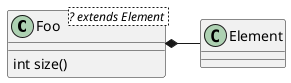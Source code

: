 ' 3.14 Use generics, PlantUML Language Reference Guide (V8037, p. 42)
@startuml

class Foo <? extends Element > {
    int size()
}
Foo *- Element

@enduml
